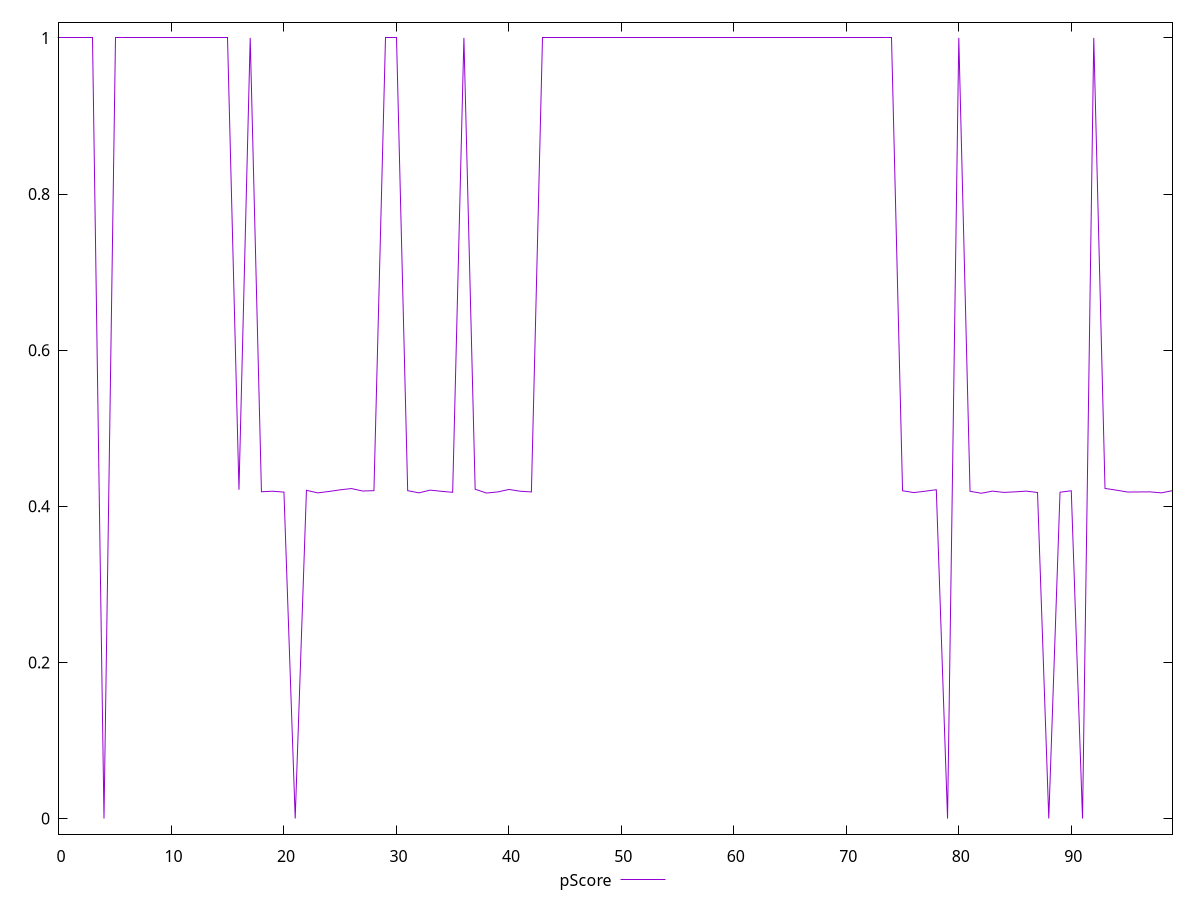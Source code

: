 reset

$pScore <<EOF
0 1
1 1
2 1
3 1
4 0
5 1
6 1
7 1
8 1
9 1
10 1
11 1
12 1
13 1
14 1
15 1
16 0.42117647058823526
17 1
18 0.41858823529411765
19 0.4192941176470588
20 0.41811764705882354
21 0
22 0.4204705882352941
23 0.41717647058823526
24 0.41894117647058826
25 0.42105882352941176
26 0.42270588235294115
27 0.4195294117647059
28 0.42
29 1
30 1
31 0.42
32 0.41717647058823526
33 0.42070588235294115
34 0.41917647058823526
35 0.4178823529411765
36 1
37 0.4218823529411765
38 0.41694117647058826
39 0.4183529411764706
40 0.4215294117647059
41 0.4192941176470588
42 0.4183529411764706
43 1
44 1
45 1
46 1
47 1
48 1
49 1
50 1
51 1
52 1
53 1
54 1
55 1
56 1
57 1
58 1
59 1
60 1
61 1
62 1
63 1
64 1
65 1
66 1
67 1
68 1
69 1
70 1
71 1
72 1
73 1
74 1
75 0.4198823529411765
76 0.41752941176470587
77 0.4192941176470588
78 0.42117647058823526
79 0
80 1
81 0.41917647058823526
82 0.41670588235294115
83 0.4194117647058824
84 0.4177647058823529
85 0.41847058823529415
86 0.4194117647058824
87 0.4176470588235294
88 0
89 0.418
90 0.4198823529411765
91 0
92 1
93 0.4228235294117647
94 0.42070588235294115
95 0.41823529411764704
96 0.4183529411764706
97 0.41847058823529415
98 0.41717647058823526
99 0.42
EOF

set key outside below
set xrange [0:99]
set yrange [-0.02:1.02]
set trange [-0.02:1.02]
set terminal svg size 640, 500 enhanced background rgb 'white'
set output "reprap/uses-rel-preload/samples/pages+cached+noexternal+nomedia+nocss/pScore/values.svg"

plot $pScore title "pScore" with line

reset
